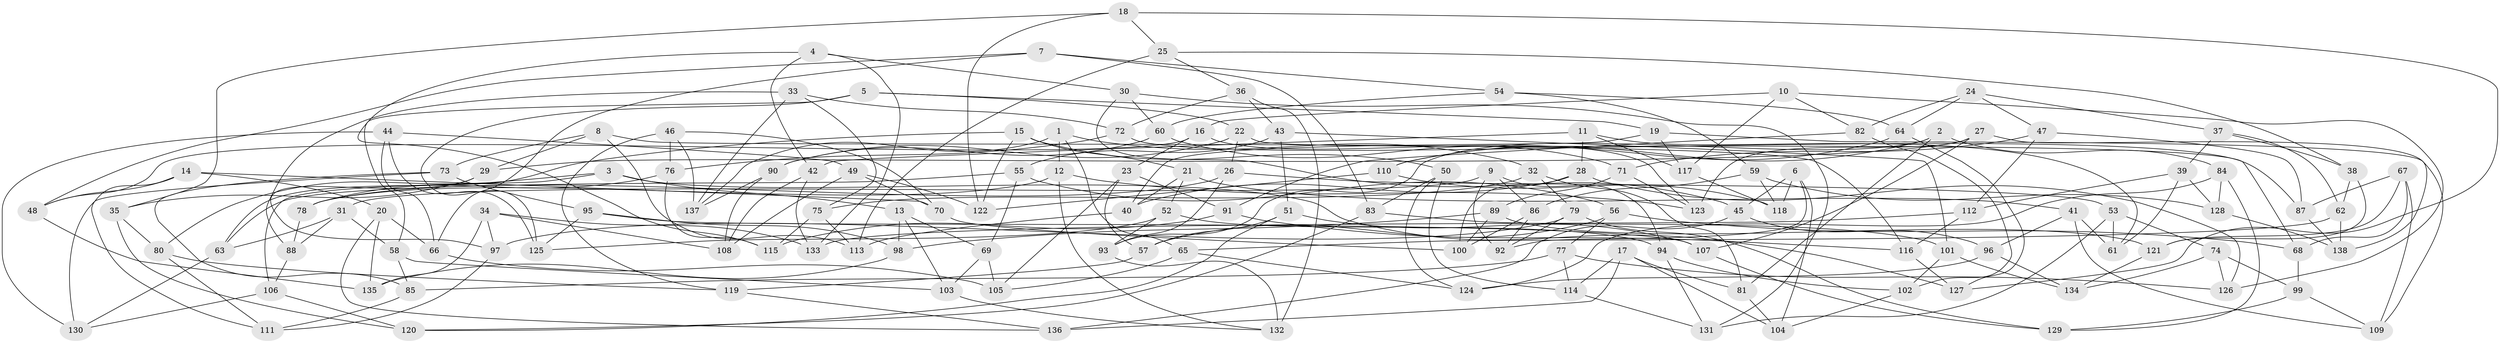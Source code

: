 // coarse degree distribution, {4: 0.6666666666666666, 9: 0.08695652173913043, 10: 0.07246376811594203, 5: 0.014492753623188406, 11: 0.057971014492753624, 8: 0.028985507246376812, 3: 0.043478260869565216, 6: 0.014492753623188406, 12: 0.014492753623188406}
// Generated by graph-tools (version 1.1) at 2025/53/03/04/25 22:53:30]
// undirected, 138 vertices, 276 edges
graph export_dot {
  node [color=gray90,style=filled];
  1;
  2;
  3;
  4;
  5;
  6;
  7;
  8;
  9;
  10;
  11;
  12;
  13;
  14;
  15;
  16;
  17;
  18;
  19;
  20;
  21;
  22;
  23;
  24;
  25;
  26;
  27;
  28;
  29;
  30;
  31;
  32;
  33;
  34;
  35;
  36;
  37;
  38;
  39;
  40;
  41;
  42;
  43;
  44;
  45;
  46;
  47;
  48;
  49;
  50;
  51;
  52;
  53;
  54;
  55;
  56;
  57;
  58;
  59;
  60;
  61;
  62;
  63;
  64;
  65;
  66;
  67;
  68;
  69;
  70;
  71;
  72;
  73;
  74;
  75;
  76;
  77;
  78;
  79;
  80;
  81;
  82;
  83;
  84;
  85;
  86;
  87;
  88;
  89;
  90;
  91;
  92;
  93;
  94;
  95;
  96;
  97;
  98;
  99;
  100;
  101;
  102;
  103;
  104;
  105;
  106;
  107;
  108;
  109;
  110;
  111;
  112;
  113;
  114;
  115;
  116;
  117;
  118;
  119;
  120;
  121;
  122;
  123;
  124;
  125;
  126;
  127;
  128;
  129;
  130;
  131;
  132;
  133;
  134;
  135;
  136;
  137;
  138;
  1 -- 137;
  1 -- 12;
  1 -- 65;
  1 -- 32;
  2 -- 93;
  2 -- 84;
  2 -- 110;
  2 -- 81;
  3 -- 13;
  3 -- 127;
  3 -- 106;
  3 -- 80;
  4 -- 133;
  4 -- 30;
  4 -- 42;
  4 -- 115;
  5 -- 125;
  5 -- 19;
  5 -- 22;
  5 -- 58;
  6 -- 92;
  6 -- 118;
  6 -- 104;
  6 -- 45;
  7 -- 54;
  7 -- 48;
  7 -- 66;
  7 -- 83;
  8 -- 73;
  8 -- 29;
  8 -- 116;
  8 -- 113;
  9 -- 92;
  9 -- 94;
  9 -- 31;
  9 -- 86;
  10 -- 16;
  10 -- 117;
  10 -- 126;
  10 -- 82;
  11 -- 28;
  11 -- 61;
  11 -- 117;
  11 -- 42;
  12 -- 123;
  12 -- 132;
  12 -- 78;
  13 -- 103;
  13 -- 98;
  13 -- 69;
  14 -- 111;
  14 -- 20;
  14 -- 48;
  14 -- 70;
  15 -- 122;
  15 -- 63;
  15 -- 50;
  15 -- 21;
  16 -- 123;
  16 -- 23;
  16 -- 48;
  17 -- 114;
  17 -- 81;
  17 -- 136;
  17 -- 104;
  18 -- 35;
  18 -- 25;
  18 -- 122;
  18 -- 127;
  19 -- 117;
  19 -- 40;
  19 -- 109;
  20 -- 136;
  20 -- 66;
  20 -- 135;
  21 -- 52;
  21 -- 40;
  21 -- 41;
  22 -- 90;
  22 -- 26;
  22 -- 68;
  23 -- 57;
  23 -- 105;
  23 -- 91;
  24 -- 82;
  24 -- 37;
  24 -- 47;
  24 -- 64;
  25 -- 38;
  25 -- 113;
  25 -- 36;
  26 -- 53;
  26 -- 78;
  26 -- 93;
  27 -- 138;
  27 -- 29;
  27 -- 107;
  27 -- 123;
  28 -- 126;
  28 -- 100;
  28 -- 40;
  29 -- 35;
  29 -- 97;
  30 -- 60;
  30 -- 131;
  30 -- 45;
  31 -- 58;
  31 -- 88;
  31 -- 63;
  32 -- 79;
  32 -- 81;
  32 -- 75;
  33 -- 75;
  33 -- 72;
  33 -- 137;
  33 -- 88;
  34 -- 135;
  34 -- 133;
  34 -- 97;
  34 -- 108;
  35 -- 120;
  35 -- 80;
  36 -- 43;
  36 -- 132;
  36 -- 72;
  37 -- 39;
  37 -- 38;
  37 -- 62;
  38 -- 121;
  38 -- 62;
  39 -- 61;
  39 -- 112;
  39 -- 128;
  40 -- 113;
  41 -- 109;
  41 -- 96;
  41 -- 61;
  42 -- 108;
  42 -- 133;
  43 -- 51;
  43 -- 55;
  43 -- 101;
  44 -- 49;
  44 -- 66;
  44 -- 130;
  44 -- 125;
  45 -- 136;
  45 -- 96;
  46 -- 137;
  46 -- 119;
  46 -- 70;
  46 -- 76;
  47 -- 112;
  47 -- 71;
  47 -- 87;
  48 -- 135;
  49 -- 70;
  49 -- 108;
  49 -- 122;
  50 -- 124;
  50 -- 83;
  50 -- 114;
  51 -- 120;
  51 -- 57;
  51 -- 107;
  52 -- 93;
  52 -- 125;
  52 -- 94;
  53 -- 131;
  53 -- 74;
  53 -- 61;
  54 -- 64;
  54 -- 60;
  54 -- 59;
  55 -- 56;
  55 -- 69;
  55 -- 63;
  56 -- 77;
  56 -- 57;
  56 -- 68;
  57 -- 119;
  58 -- 85;
  58 -- 103;
  59 -- 86;
  59 -- 128;
  59 -- 118;
  60 -- 90;
  60 -- 71;
  62 -- 65;
  62 -- 138;
  63 -- 130;
  64 -- 127;
  64 -- 110;
  65 -- 105;
  65 -- 124;
  66 -- 105;
  67 -- 109;
  67 -- 68;
  67 -- 121;
  67 -- 87;
  68 -- 99;
  69 -- 105;
  69 -- 103;
  70 -- 100;
  71 -- 89;
  71 -- 123;
  72 -- 87;
  72 -- 76;
  73 -- 85;
  73 -- 95;
  73 -- 130;
  74 -- 134;
  74 -- 126;
  74 -- 99;
  75 -- 115;
  75 -- 113;
  76 -- 78;
  76 -- 115;
  77 -- 126;
  77 -- 85;
  77 -- 114;
  78 -- 88;
  79 -- 97;
  79 -- 129;
  79 -- 92;
  80 -- 111;
  80 -- 119;
  81 -- 104;
  82 -- 102;
  82 -- 91;
  83 -- 101;
  83 -- 120;
  84 -- 129;
  84 -- 128;
  84 -- 124;
  85 -- 111;
  86 -- 100;
  86 -- 92;
  87 -- 138;
  88 -- 106;
  89 -- 121;
  89 -- 100;
  89 -- 98;
  90 -- 137;
  90 -- 108;
  91 -- 115;
  91 -- 116;
  93 -- 132;
  94 -- 102;
  94 -- 131;
  95 -- 125;
  95 -- 107;
  95 -- 98;
  96 -- 124;
  96 -- 134;
  97 -- 111;
  98 -- 135;
  99 -- 129;
  99 -- 109;
  101 -- 134;
  101 -- 102;
  102 -- 104;
  103 -- 132;
  106 -- 120;
  106 -- 130;
  107 -- 129;
  110 -- 122;
  110 -- 118;
  112 -- 116;
  112 -- 133;
  114 -- 131;
  116 -- 127;
  117 -- 118;
  119 -- 136;
  121 -- 134;
  128 -- 138;
}
